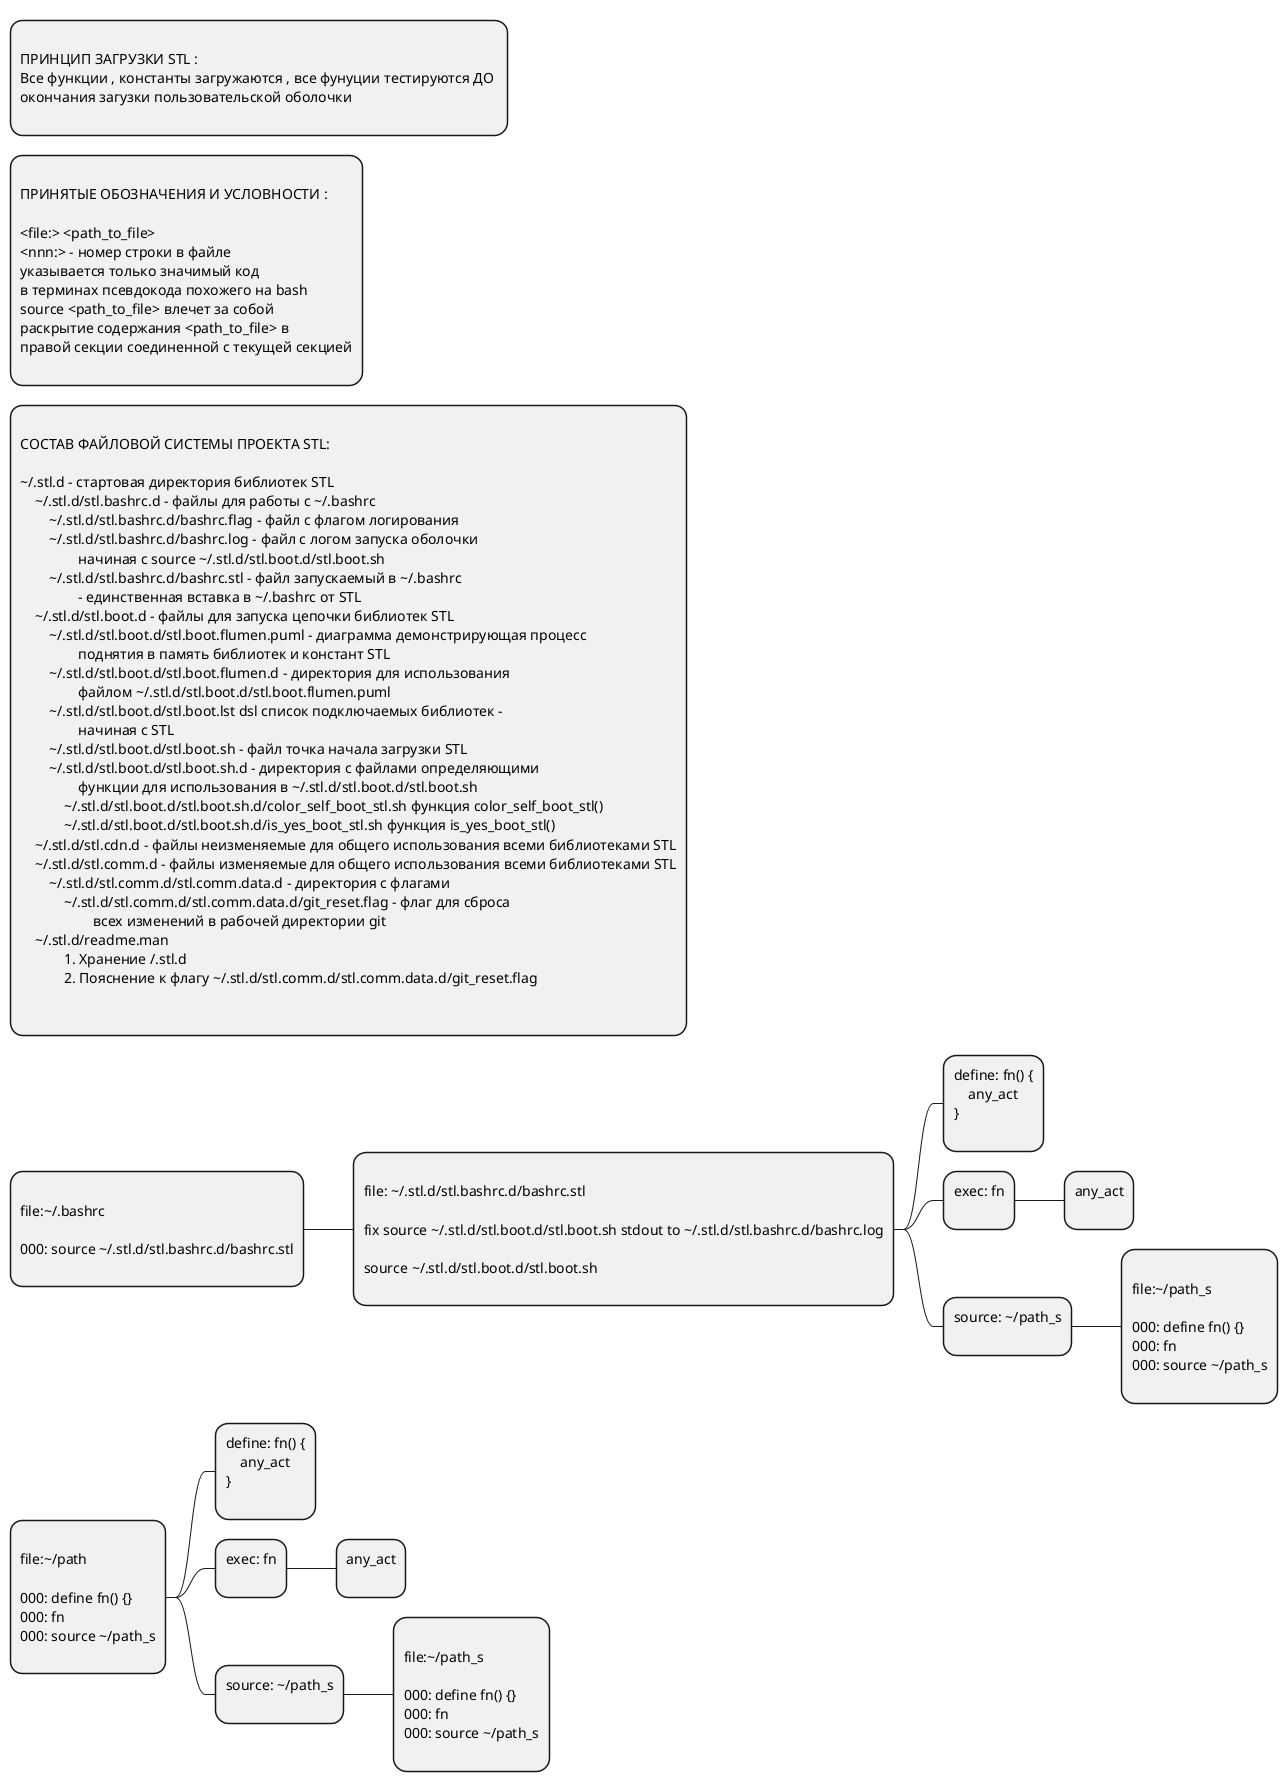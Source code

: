 @startmindmap
*:
ПРИНЦИП ЗАГРУЗКИ STL :
Все функции , константы загружаются , все фунуции тестируются ДО 
окончания загузки пользовательской оболочки
;

*:
ПРИНЯТЫЕ ОБОЗНАЧЕНИЯ И УСЛОВНОСТИ :

<file:> <path_to_file>
<nnn:> - номер строки в файле
указывается только значимый код 
в терминах псевдокода похожего на bash
source <path_to_file> влечет за собой 
раскрытие содержания <path_to_file> в 
правой секции соединенной с текущей секцией
;

*:
СОСТАВ ФАЙЛОВОЙ СИСТЕМЫ ПРОЕКТА STL:

\~/.stl.d - стартовая директория библиотек STL 
    \~/.stl.d/stl.bashrc.d - файлы для работы с \~/.bashrc
        \~/.stl.d/stl.bashrc.d/bashrc.flag - файл с флагом логирования 
        \~/.stl.d/stl.bashrc.d/bashrc.log - файл с логом запуска оболочки 
                начиная с source \~/.stl.d/stl.boot.d/stl.boot.sh 
        \~/.stl.d/stl.bashrc.d/bashrc.stl - файл запускаемый в \~/.bashrc
                - единственная вставка в \~/.bashrc от STL
    \~/.stl.d/stl.boot.d - файлы для запуска цепочки библиотек STL
        \~/.stl.d/stl.boot.d/stl.boot.flumen.puml - диаграмма демонстрирующая процесс 
                поднятия в память библиотек и констант STL
        \~/.stl.d/stl.boot.d/stl.boot.flumen.d - директория для использования 
                файлом \~/.stl.d/stl.boot.d/stl.boot.flumen.puml
        \~/.stl.d/stl.boot.d/stl.boot.lst dsl список подключаемых библиотек - 
                начиная с STL
        \~/.stl.d/stl.boot.d/stl.boot.sh - файл точка начала загрузки STL
        \~/.stl.d/stl.boot.d/stl.boot.sh.d - директория с файлами определяющими
                функции для использования в \~/.stl.d/stl.boot.d/stl.boot.sh
            \~/.stl.d/stl.boot.d/stl.boot.sh.d/color_self_boot_stl.sh функция color_self_boot_stl()
            \~/.stl.d/stl.boot.d/stl.boot.sh.d/is_yes_boot_stl.sh функция is_yes_boot_stl()
    \~/.stl.d/stl.cdn.d - файлы неизменяемые для общего использования всеми библиотеками STL
    \~/.stl.d/stl.comm.d - файлы изменяемые для общего использования всеми библиотеками STL
        \~/.stl.d/stl.comm.d/stl.comm.data.d - директория с флагами
            \~/.stl.d/stl.comm.d/stl.comm.data.d/git_reset.flag - флаг для сброса
                    всех изменений в рабочей директории git 
    \~/.stl.d/readme.man 
            1. Хранение ~/.stl.d
            2. Пояснение к флагу \~/.stl.d/stl.comm.d/stl.comm.data.d/git_reset.flag

' ВНУТРЕННИЕ УПРАВЛЯЮЩИЕ ФАЙЛЫ
' USER ВНЕШНИЕ УПРАВЛЯЮЩИЕ ФАЙЛЫ
' USER ВНЕШНИЕ ИНФОРМАЦИОННЫЕ ФАЙЛЫ STL
;
*:
file:\~/.bashrc

000: source \~/.stl.d/stl.bashrc.d/bashrc.stl
;

**:
file: \~/.stl.d/stl.bashrc.d/bashrc.stl

fix source \~/.stl.d/stl.boot.d/stl.boot.sh stdout to \~/.stl.d/stl.bashrc.d/bashrc.log

source \~/.stl.d/stl.boot.d/stl.boot.sh
;

***:define: fn() {
    any_act
}
;

***:exec: fn
;

****:any_act
;

***:source: \~/path_s
;

****:
file:\~/path_s

000: define fn() {}
000: fn 
000: source \~/path_s
;


' STANDART DGM -------- start --------
*:
file:\~/path

000: define fn() {}
000: fn 
000: source \~/path_s
;


**:define: fn() {
    any_act
}
;

**:exec: fn
;

***:any_act
;

**:source: \~/path_s
;

***:
file:\~/path_s

000: define fn() {}
000: fn 
000: source \~/path_s
;

' STANDART DGM -------- end --------

@endmindmap